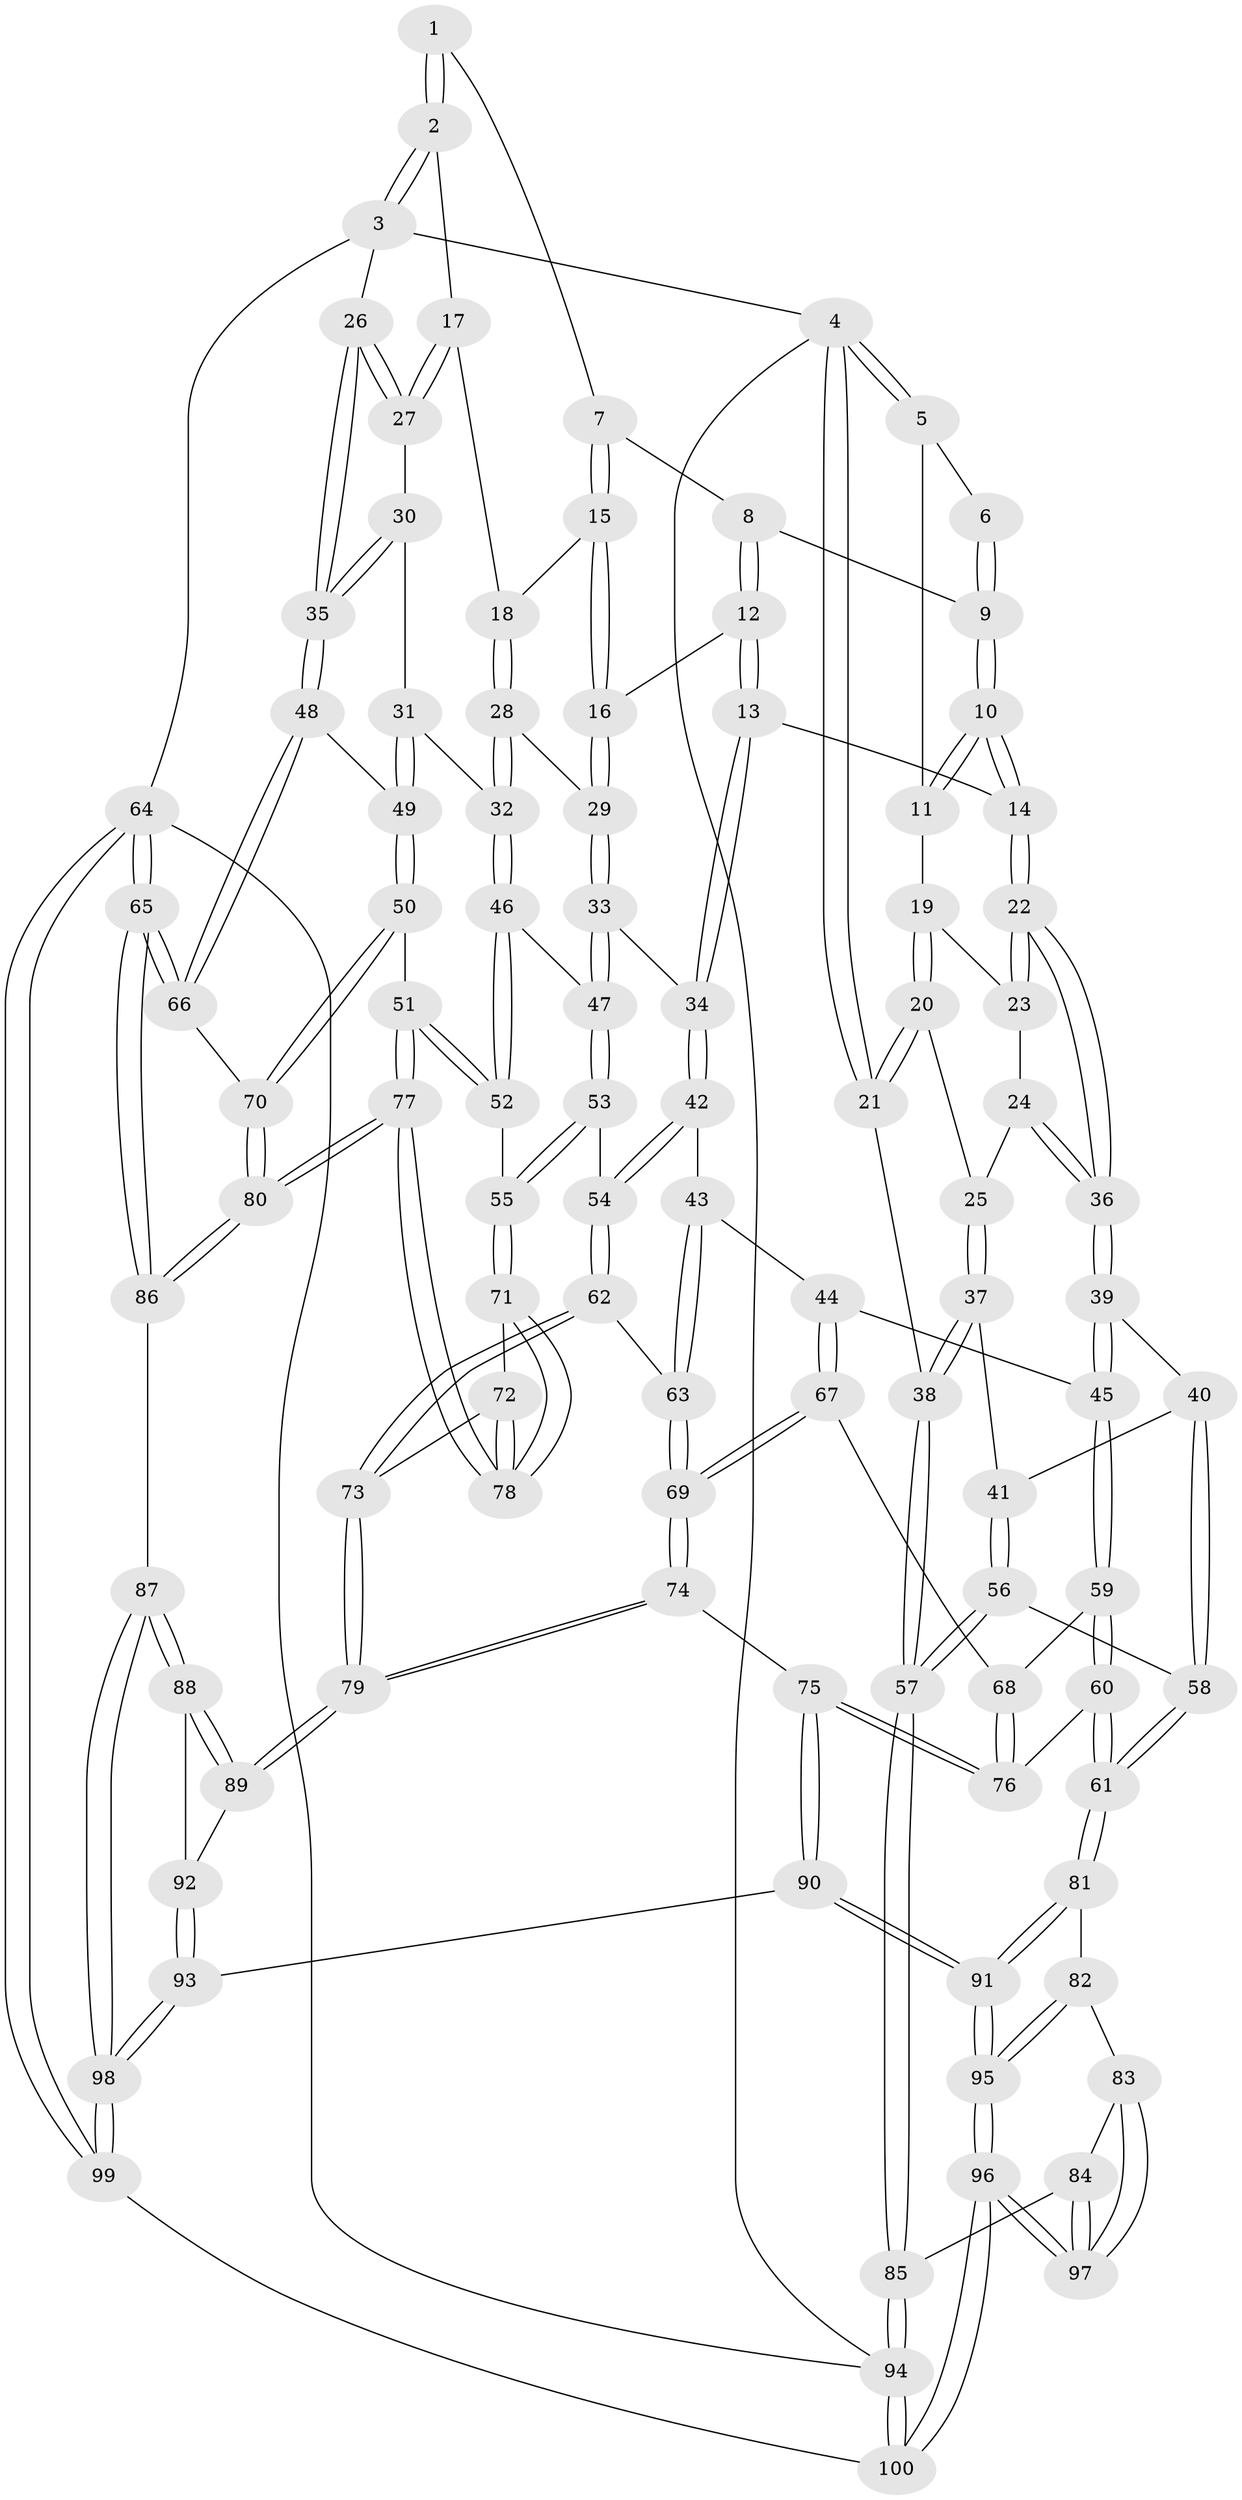 // coarse degree distribution, {3: 0.10344827586206896, 6: 0.08620689655172414, 4: 0.5689655172413793, 5: 0.2413793103448276}
// Generated by graph-tools (version 1.1) at 2025/42/03/06/25 10:42:26]
// undirected, 100 vertices, 247 edges
graph export_dot {
graph [start="1"]
  node [color=gray90,style=filled];
  1 [pos="+0.6635088260776386+0"];
  2 [pos="+0.9244346803660916+0"];
  3 [pos="+1+0"];
  4 [pos="+0+0"];
  5 [pos="+0.17019529754267754+0"];
  6 [pos="+0.5087808676601125+0"];
  7 [pos="+0.6075473104330975+0.002053942401333756"];
  8 [pos="+0.5443247000514324+0.05433749001972396"];
  9 [pos="+0.4491872380952624+0.05013415855567631"];
  10 [pos="+0.3505227240154928+0.15354542830039147"];
  11 [pos="+0.21555463013064852+0"];
  12 [pos="+0.5085203166219766+0.18369200877462225"];
  13 [pos="+0.4210669700779949+0.22359771677228774"];
  14 [pos="+0.35954957986975844+0.19380030998054976"];
  15 [pos="+0.6539952781702354+0.15242899622300435"];
  16 [pos="+0.6261910619021129+0.17775462213933302"];
  17 [pos="+0.7847030742855614+0.11951669333264056"];
  18 [pos="+0.7403769729974968+0.15338878843794476"];
  19 [pos="+0.13557757140792295+0.08362187026871538"];
  20 [pos="+0+0.1754283291654839"];
  21 [pos="+0+0.13214999752807907"];
  22 [pos="+0.27414902210452885+0.2612524780665242"];
  23 [pos="+0.13721690553794716+0.11885763716190875"];
  24 [pos="+0.11764199936557702+0.24208481789536676"];
  25 [pos="+0.07782547983843471+0.24930175381402364"];
  26 [pos="+1+0.06130207921481713"];
  27 [pos="+0.8793450877444333+0.1915327935224684"];
  28 [pos="+0.7552041634420787+0.23261997105065138"];
  29 [pos="+0.6449967093516352+0.3188632029597591"];
  30 [pos="+0.8645524022287048+0.2546683750125385"];
  31 [pos="+0.8357149889901544+0.32429523648958947"];
  32 [pos="+0.8333238115473488+0.3247959227692462"];
  33 [pos="+0.6378328834743443+0.35356702142953805"];
  34 [pos="+0.4542832352350256+0.28755547078055976"];
  35 [pos="+1+0.25479936296243944"];
  36 [pos="+0.25161149633708213+0.28260067600741245"];
  37 [pos="+0.05009795548923719+0.41045553681681024"];
  38 [pos="+0+0.49005297515454266"];
  39 [pos="+0.23031874725556586+0.4094282628355199"];
  40 [pos="+0.22243520084797516+0.4145935794978184"];
  41 [pos="+0.10960432301555187+0.42615538760054855"];
  42 [pos="+0.44079582563440156+0.41095182334047076"];
  43 [pos="+0.3679040599621956+0.4636084218092894"];
  44 [pos="+0.35993611840926343+0.468674037769348"];
  45 [pos="+0.31236639241678044+0.4574594147478715"];
  46 [pos="+0.8098858002470715+0.3460607132085915"];
  47 [pos="+0.651739159247836+0.38181458171729804"];
  48 [pos="+1+0.2559857559241997"];
  49 [pos="+0.9283892805107415+0.3614868100940074"];
  50 [pos="+0.9139766509193485+0.5226733245261946"];
  51 [pos="+0.8255724116048179+0.5253050345651115"];
  52 [pos="+0.8131005393345654+0.5196335706763298"];
  53 [pos="+0.6439933708269485+0.425224920613382"];
  54 [pos="+0.5620204986875438+0.49271562448933864"];
  55 [pos="+0.7489896778977666+0.5234649765475474"];
  56 [pos="+0.10430267289571858+0.5888937570832786"];
  57 [pos="+0+0.6065172868240558"];
  58 [pos="+0.18202592871222772+0.6201775056179646"];
  59 [pos="+0.2735829436863285+0.5977788917000685"];
  60 [pos="+0.2296553982167917+0.648693347780375"];
  61 [pos="+0.20577813615068968+0.6540956786826877"];
  62 [pos="+0.5554212025290155+0.5238390023018272"];
  63 [pos="+0.5099330387306145+0.5365011859303489"];
  64 [pos="+1+1"];
  65 [pos="+1+1"];
  66 [pos="+1+0.626535381062415"];
  67 [pos="+0.3799339187209139+0.5279889359217287"];
  68 [pos="+0.3454051773538901+0.5721458373586775"];
  69 [pos="+0.42352229132272223+0.5685595402516768"];
  70 [pos="+1+0.6236194396240057"];
  71 [pos="+0.7355135802732137+0.54637738475454"];
  72 [pos="+0.6395108220095037+0.6328960339164033"];
  73 [pos="+0.5874094524787303+0.6351493448292553"];
  74 [pos="+0.4246065431061139+0.6299308173493102"];
  75 [pos="+0.3671414042435036+0.6807490189127949"];
  76 [pos="+0.36305879333433067+0.6787840347226304"];
  77 [pos="+0.8105162892128839+0.7605193727407117"];
  78 [pos="+0.7762920294257287+0.7249466396077974"];
  79 [pos="+0.5616424200505351+0.6737575307171095"];
  80 [pos="+0.8177497226510929+0.7749550398317031"];
  81 [pos="+0.19933676870882217+0.6751697863133582"];
  82 [pos="+0.14036129052518895+0.7473706409369504"];
  83 [pos="+0.08973876657044137+0.7788376317195608"];
  84 [pos="+0+0.7847299178050752"];
  85 [pos="+0+0.7829968068959151"];
  86 [pos="+0.8028866768205336+0.8300408085186105"];
  87 [pos="+0.7647878508331859+0.8601144604686148"];
  88 [pos="+0.7333248591324234+0.8419909427361058"];
  89 [pos="+0.5612778625773343+0.6764296528398519"];
  90 [pos="+0.41773581641900615+0.8517568077605839"];
  91 [pos="+0.37517539023088226+0.8970691138712924"];
  92 [pos="+0.4987088299385003+0.788209571390117"];
  93 [pos="+0.43749396434732074+0.8449054602437801"];
  94 [pos="+0+1"];
  95 [pos="+0.34922395138664475+0.9445504233536158"];
  96 [pos="+0.29841392959846913+1"];
  97 [pos="+0.21384715151055503+1"];
  98 [pos="+0.71175263713742+0.9644437998493595"];
  99 [pos="+0.6875839135359633+1"];
  100 [pos="+0.3028460602711567+1"];
  1 -- 2;
  1 -- 2;
  1 -- 7;
  2 -- 3;
  2 -- 3;
  2 -- 17;
  3 -- 4;
  3 -- 26;
  3 -- 64;
  4 -- 5;
  4 -- 5;
  4 -- 21;
  4 -- 21;
  4 -- 94;
  5 -- 6;
  5 -- 11;
  6 -- 9;
  6 -- 9;
  7 -- 8;
  7 -- 15;
  7 -- 15;
  8 -- 9;
  8 -- 12;
  8 -- 12;
  9 -- 10;
  9 -- 10;
  10 -- 11;
  10 -- 11;
  10 -- 14;
  10 -- 14;
  11 -- 19;
  12 -- 13;
  12 -- 13;
  12 -- 16;
  13 -- 14;
  13 -- 34;
  13 -- 34;
  14 -- 22;
  14 -- 22;
  15 -- 16;
  15 -- 16;
  15 -- 18;
  16 -- 29;
  16 -- 29;
  17 -- 18;
  17 -- 27;
  17 -- 27;
  18 -- 28;
  18 -- 28;
  19 -- 20;
  19 -- 20;
  19 -- 23;
  20 -- 21;
  20 -- 21;
  20 -- 25;
  21 -- 38;
  22 -- 23;
  22 -- 23;
  22 -- 36;
  22 -- 36;
  23 -- 24;
  24 -- 25;
  24 -- 36;
  24 -- 36;
  25 -- 37;
  25 -- 37;
  26 -- 27;
  26 -- 27;
  26 -- 35;
  26 -- 35;
  27 -- 30;
  28 -- 29;
  28 -- 32;
  28 -- 32;
  29 -- 33;
  29 -- 33;
  30 -- 31;
  30 -- 35;
  30 -- 35;
  31 -- 32;
  31 -- 49;
  31 -- 49;
  32 -- 46;
  32 -- 46;
  33 -- 34;
  33 -- 47;
  33 -- 47;
  34 -- 42;
  34 -- 42;
  35 -- 48;
  35 -- 48;
  36 -- 39;
  36 -- 39;
  37 -- 38;
  37 -- 38;
  37 -- 41;
  38 -- 57;
  38 -- 57;
  39 -- 40;
  39 -- 45;
  39 -- 45;
  40 -- 41;
  40 -- 58;
  40 -- 58;
  41 -- 56;
  41 -- 56;
  42 -- 43;
  42 -- 54;
  42 -- 54;
  43 -- 44;
  43 -- 63;
  43 -- 63;
  44 -- 45;
  44 -- 67;
  44 -- 67;
  45 -- 59;
  45 -- 59;
  46 -- 47;
  46 -- 52;
  46 -- 52;
  47 -- 53;
  47 -- 53;
  48 -- 49;
  48 -- 66;
  48 -- 66;
  49 -- 50;
  49 -- 50;
  50 -- 51;
  50 -- 70;
  50 -- 70;
  51 -- 52;
  51 -- 52;
  51 -- 77;
  51 -- 77;
  52 -- 55;
  53 -- 54;
  53 -- 55;
  53 -- 55;
  54 -- 62;
  54 -- 62;
  55 -- 71;
  55 -- 71;
  56 -- 57;
  56 -- 57;
  56 -- 58;
  57 -- 85;
  57 -- 85;
  58 -- 61;
  58 -- 61;
  59 -- 60;
  59 -- 60;
  59 -- 68;
  60 -- 61;
  60 -- 61;
  60 -- 76;
  61 -- 81;
  61 -- 81;
  62 -- 63;
  62 -- 73;
  62 -- 73;
  63 -- 69;
  63 -- 69;
  64 -- 65;
  64 -- 65;
  64 -- 99;
  64 -- 99;
  64 -- 94;
  65 -- 66;
  65 -- 66;
  65 -- 86;
  65 -- 86;
  66 -- 70;
  67 -- 68;
  67 -- 69;
  67 -- 69;
  68 -- 76;
  68 -- 76;
  69 -- 74;
  69 -- 74;
  70 -- 80;
  70 -- 80;
  71 -- 72;
  71 -- 78;
  71 -- 78;
  72 -- 73;
  72 -- 78;
  72 -- 78;
  73 -- 79;
  73 -- 79;
  74 -- 75;
  74 -- 79;
  74 -- 79;
  75 -- 76;
  75 -- 76;
  75 -- 90;
  75 -- 90;
  77 -- 78;
  77 -- 78;
  77 -- 80;
  77 -- 80;
  79 -- 89;
  79 -- 89;
  80 -- 86;
  80 -- 86;
  81 -- 82;
  81 -- 91;
  81 -- 91;
  82 -- 83;
  82 -- 95;
  82 -- 95;
  83 -- 84;
  83 -- 97;
  83 -- 97;
  84 -- 85;
  84 -- 97;
  84 -- 97;
  85 -- 94;
  85 -- 94;
  86 -- 87;
  87 -- 88;
  87 -- 88;
  87 -- 98;
  87 -- 98;
  88 -- 89;
  88 -- 89;
  88 -- 92;
  89 -- 92;
  90 -- 91;
  90 -- 91;
  90 -- 93;
  91 -- 95;
  91 -- 95;
  92 -- 93;
  92 -- 93;
  93 -- 98;
  93 -- 98;
  94 -- 100;
  94 -- 100;
  95 -- 96;
  95 -- 96;
  96 -- 97;
  96 -- 97;
  96 -- 100;
  96 -- 100;
  98 -- 99;
  98 -- 99;
  99 -- 100;
}
